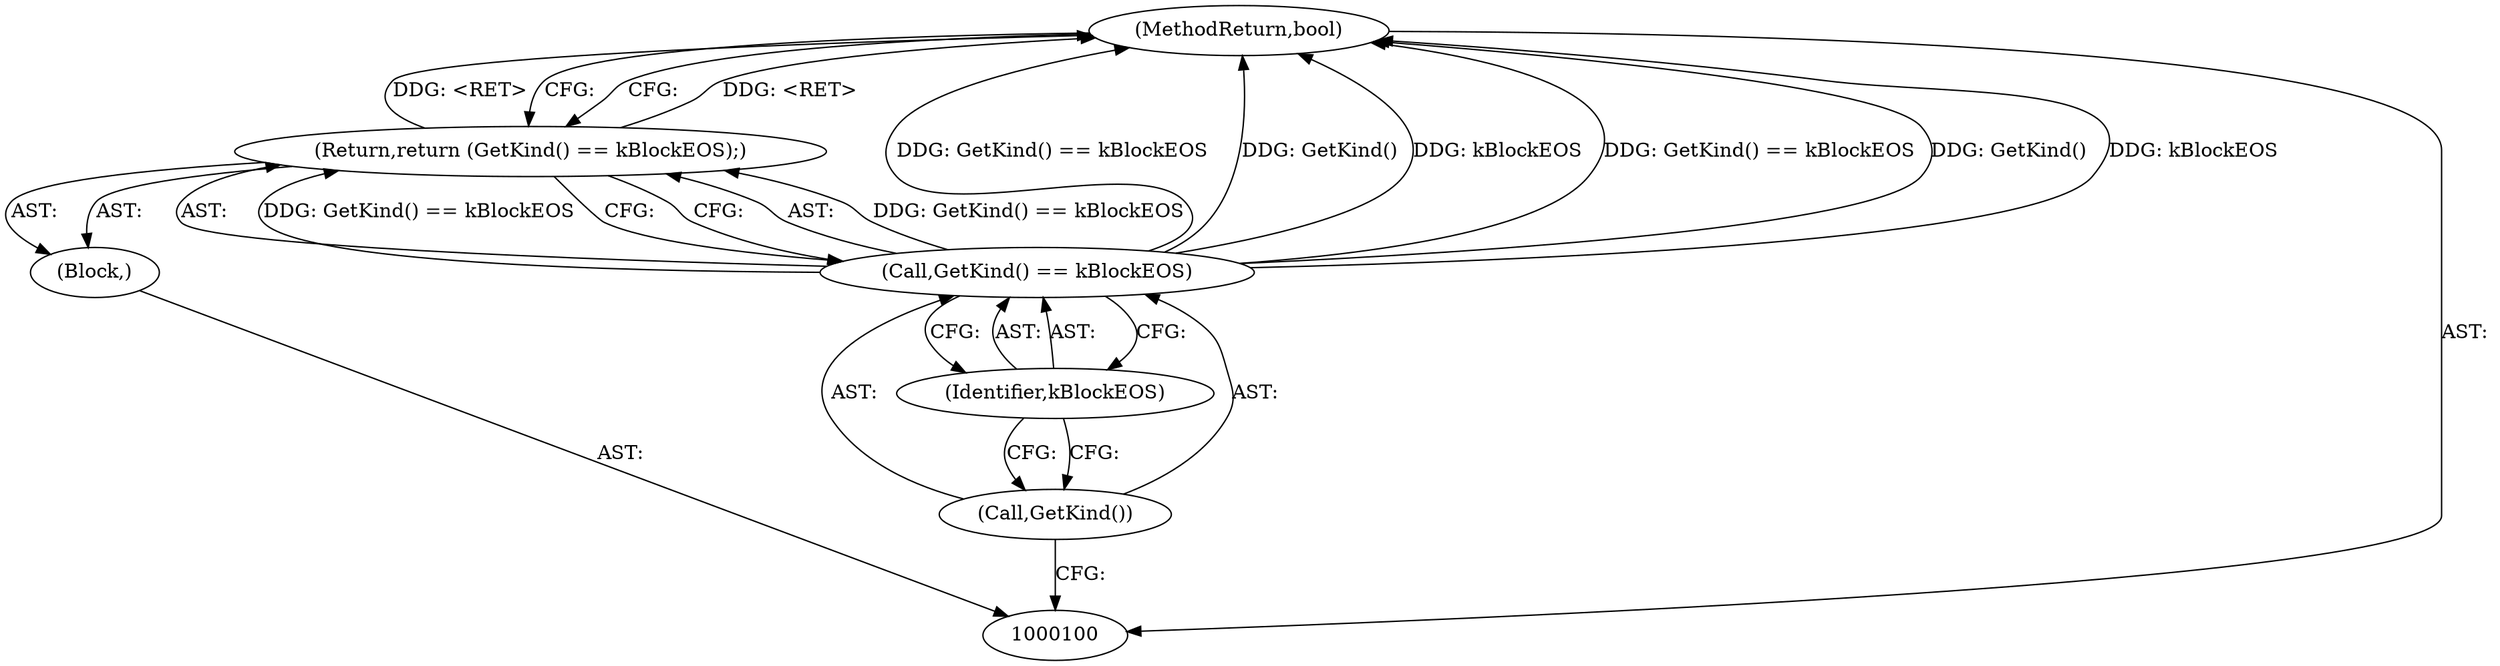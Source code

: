 digraph "1_Android_04839626ed859623901ebd3a5fd483982186b59d_33" {
"1000106" [label="(MethodReturn,bool)"];
"1000101" [label="(Block,)"];
"1000103" [label="(Call,GetKind() == kBlockEOS)"];
"1000104" [label="(Call,GetKind())"];
"1000105" [label="(Identifier,kBlockEOS)"];
"1000102" [label="(Return,return (GetKind() == kBlockEOS);)"];
"1000106" -> "1000100"  [label="AST: "];
"1000106" -> "1000102"  [label="CFG: "];
"1000103" -> "1000106"  [label="DDG: GetKind() == kBlockEOS"];
"1000103" -> "1000106"  [label="DDG: GetKind()"];
"1000103" -> "1000106"  [label="DDG: kBlockEOS"];
"1000102" -> "1000106"  [label="DDG: <RET>"];
"1000101" -> "1000100"  [label="AST: "];
"1000102" -> "1000101"  [label="AST: "];
"1000103" -> "1000102"  [label="AST: "];
"1000103" -> "1000105"  [label="CFG: "];
"1000104" -> "1000103"  [label="AST: "];
"1000105" -> "1000103"  [label="AST: "];
"1000102" -> "1000103"  [label="CFG: "];
"1000103" -> "1000106"  [label="DDG: GetKind() == kBlockEOS"];
"1000103" -> "1000106"  [label="DDG: GetKind()"];
"1000103" -> "1000106"  [label="DDG: kBlockEOS"];
"1000103" -> "1000102"  [label="DDG: GetKind() == kBlockEOS"];
"1000104" -> "1000103"  [label="AST: "];
"1000104" -> "1000100"  [label="CFG: "];
"1000105" -> "1000104"  [label="CFG: "];
"1000105" -> "1000103"  [label="AST: "];
"1000105" -> "1000104"  [label="CFG: "];
"1000103" -> "1000105"  [label="CFG: "];
"1000102" -> "1000101"  [label="AST: "];
"1000102" -> "1000103"  [label="CFG: "];
"1000103" -> "1000102"  [label="AST: "];
"1000106" -> "1000102"  [label="CFG: "];
"1000102" -> "1000106"  [label="DDG: <RET>"];
"1000103" -> "1000102"  [label="DDG: GetKind() == kBlockEOS"];
}

